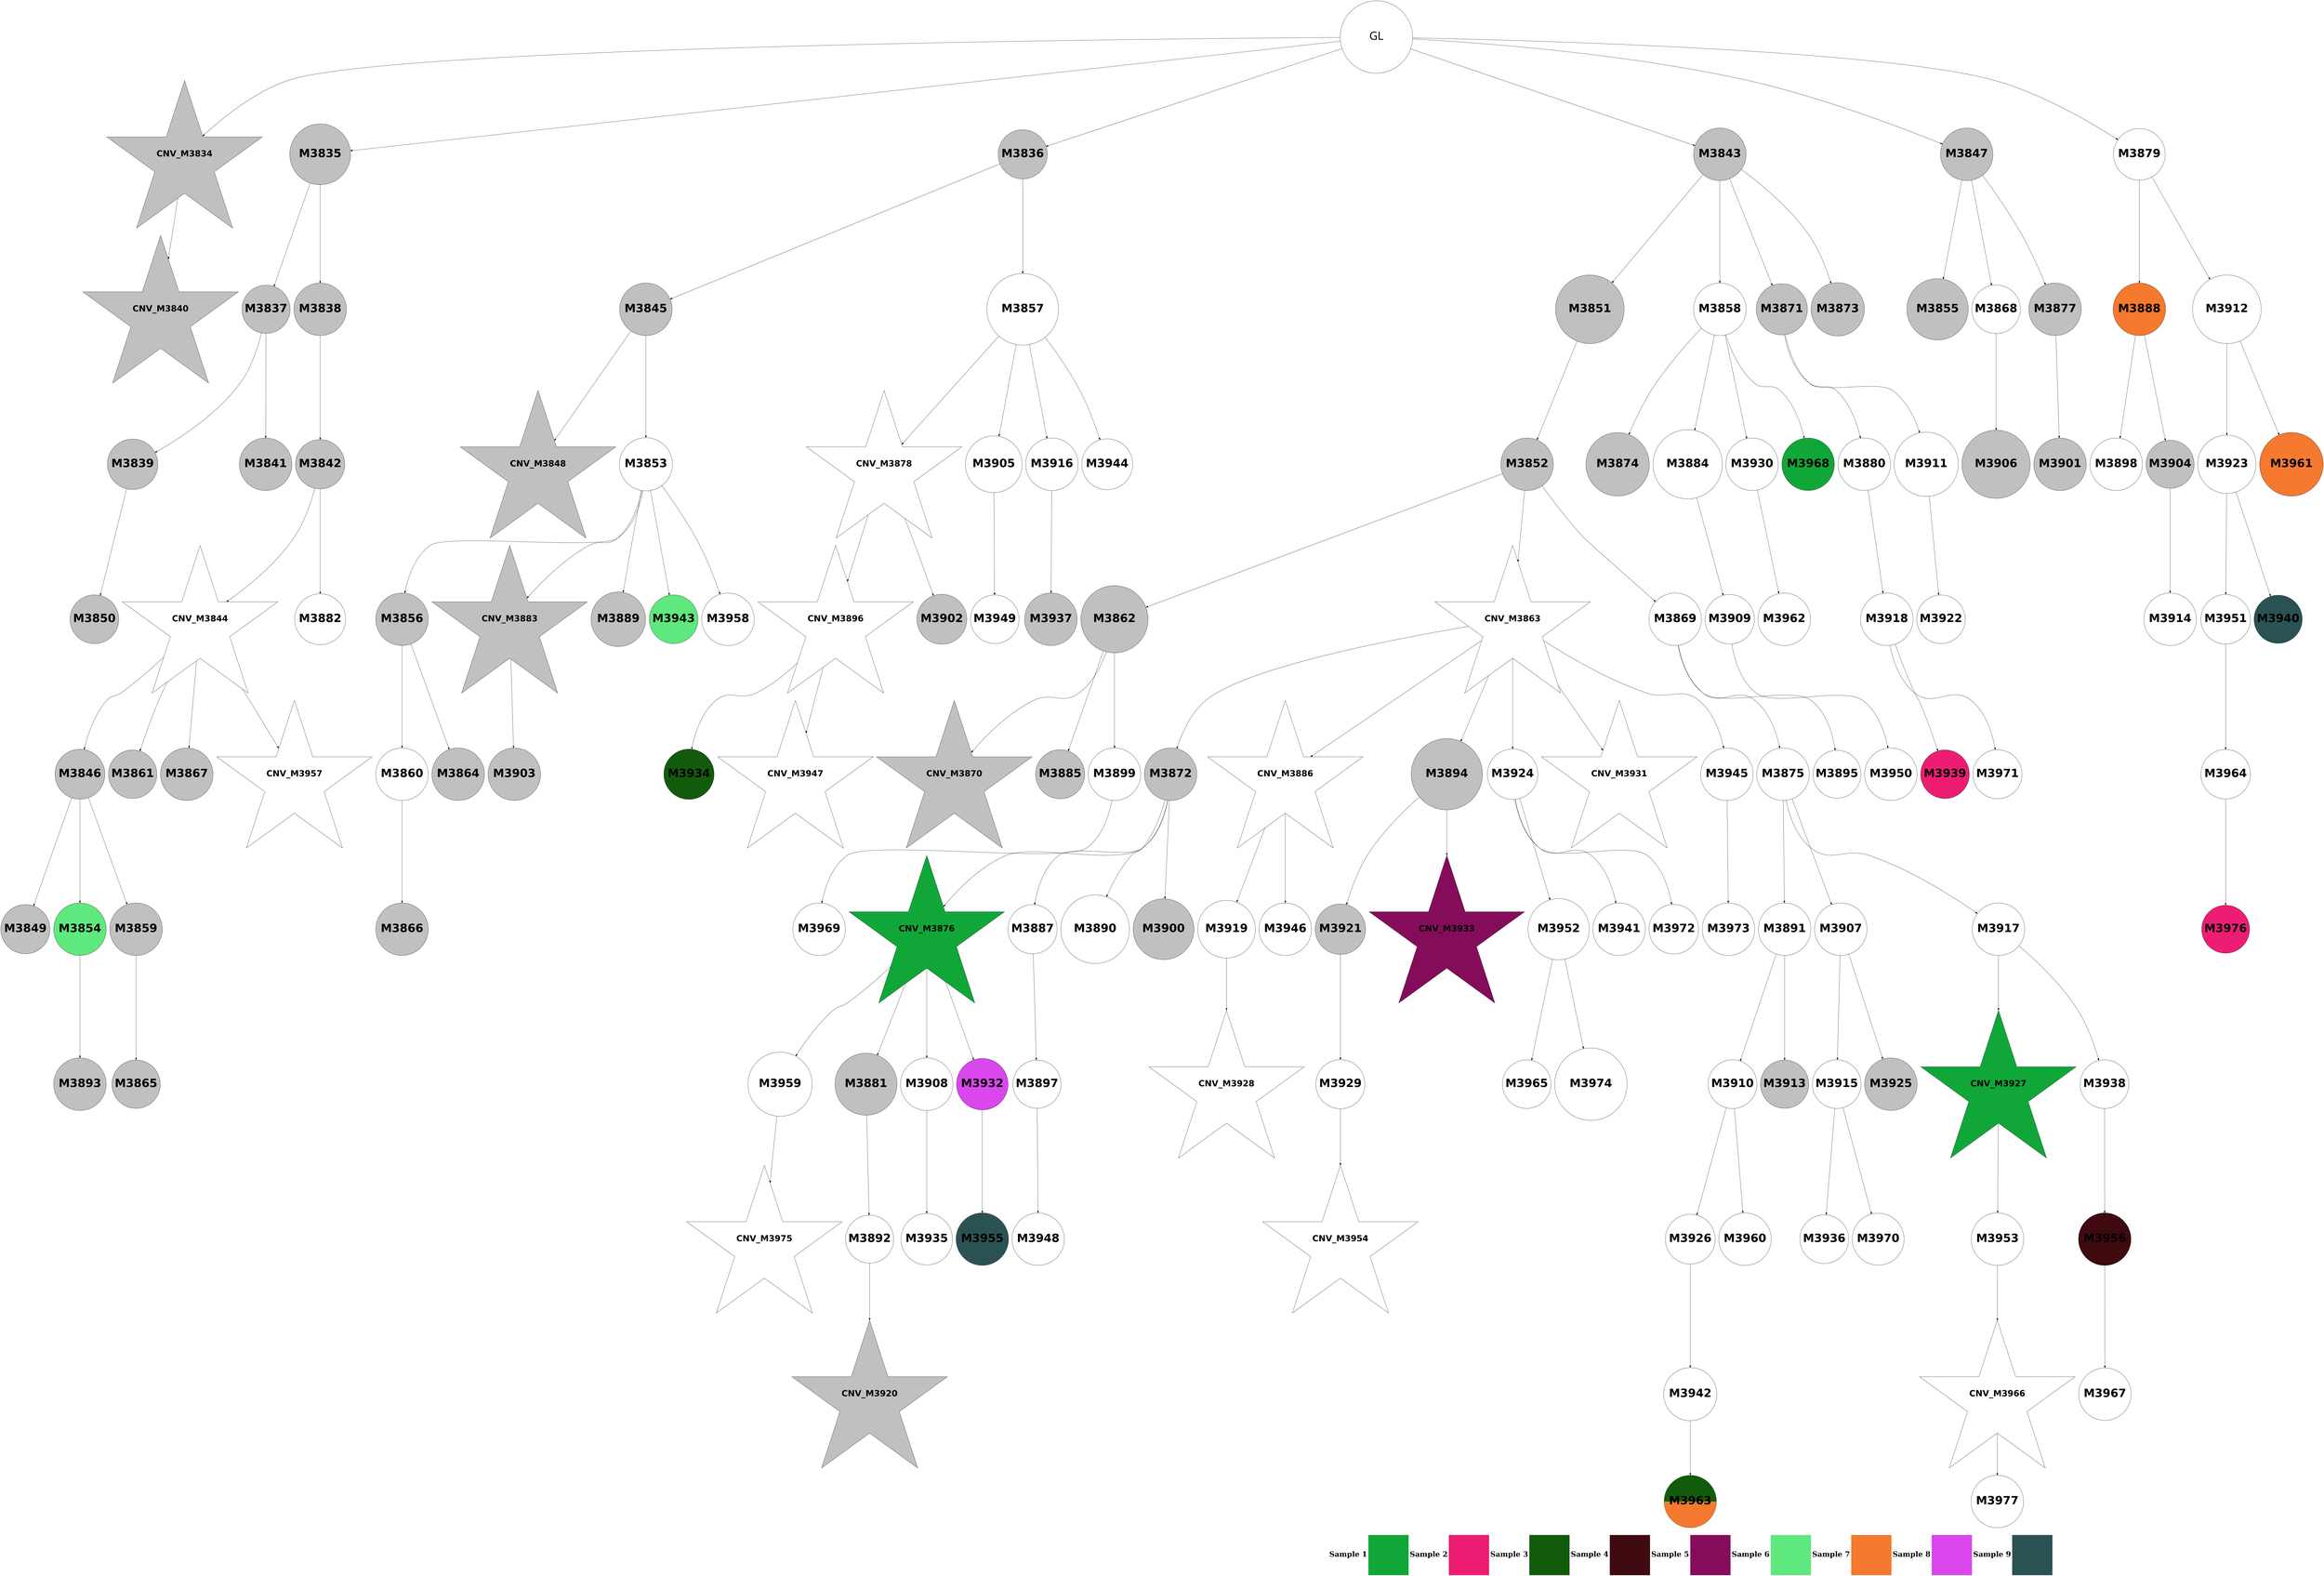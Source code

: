 digraph G { 
rankdir=TB;
3970 -> 3983;
3971 -> 3984;
3971 -> 3993;
3972 -> 3985;
3975 -> 3986;
3978 -> 3994;
3852 -> 3853;
3852 -> 3854;
3852 -> 3855;
3852 -> 3862;
3852 -> 3866;
3852 -> 3898;
3853 -> 3859;
3854 -> 3856;
3854 -> 3857;
3855 -> 3864;
3855 -> 3876;
3983 -> 3995;
3856 -> 3858;
3856 -> 3860;
3857 -> 3861;
3985 -> 3996;
3858 -> 3869;
3861 -> 3863;
3861 -> 3901;
3862 -> 3870;
3862 -> 3877;
3862 -> 3890;
3862 -> 3892;
3863 -> 3865;
3863 -> 3880;
3863 -> 3886;
3863 -> 3976;
3864 -> 3867;
3864 -> 3872;
3865 -> 3868;
3865 -> 3873;
3865 -> 3878;
3866 -> 3874;
3866 -> 3887;
3866 -> 3896;
3870 -> 3871;
3871 -> 3881;
3871 -> 3882;
3871 -> 3888;
3872 -> 3875;
3872 -> 3902;
3872 -> 3908;
3872 -> 3962;
3872 -> 3977;
3873 -> 3912;
3875 -> 3879;
3875 -> 3883;
3876 -> 3897;
3876 -> 3924;
3876 -> 3935;
3876 -> 3963;
3877 -> 3893;
3877 -> 3903;
3877 -> 3949;
3877 -> 3987;
3878 -> 3884;
3879 -> 3885;
3881 -> 3889;
3881 -> 3904;
3881 -> 3918;
3882 -> 3891;
3882 -> 3905;
3882 -> 3913;
3882 -> 3943;
3882 -> 3950;
3882 -> 3964;
3887 -> 3925;
3888 -> 3894;
3888 -> 3914;
3890 -> 3899;
3890 -> 3930;
3891 -> 3895;
3891 -> 3906;
3891 -> 3909;
3891 -> 3919;
3894 -> 3910;
3894 -> 3926;
3894 -> 3936;
3895 -> 3900;
3895 -> 3927;
3895 -> 3951;
3895 -> 3978;
3896 -> 3920;
3897 -> 3915;
3897 -> 3921;
3898 -> 3907;
3898 -> 3931;
3899 -> 3937;
3900 -> 3911;
3902 -> 3922;
3903 -> 3928;
3905 -> 3938;
3905 -> 3965;
3906 -> 3916;
3907 -> 3917;
3907 -> 3923;
3910 -> 3929;
3910 -> 3932;
3911 -> 3939;
3913 -> 3940;
3913 -> 3952;
3915 -> 3953;
3915 -> 3966;
3916 -> 3967;
3918 -> 3988;
3923 -> 3933;
3924 -> 3968;
3926 -> 3934;
3926 -> 3944;
3927 -> 3954;
3928 -> 3969;
3929 -> 3945;
3929 -> 3979;
3930 -> 3941;
3931 -> 3942;
3931 -> 3980;
3934 -> 3955;
3934 -> 3989;
3935 -> 3956;
3936 -> 3946;
3936 -> 3957;
3937 -> 3958;
3937 -> 3990;
3938 -> 3947;
3940 -> 3948;
3942 -> 3959;
3942 -> 3970;
3943 -> 3960;
3943 -> 3971;
3943 -> 3991;
3945 -> 3961;
3946 -> 3972;
3948 -> 3973;
3949 -> 3981;
3951 -> 3974;
3957 -> 3975;
3961 -> 3982;
3964 -> 3992;
3974 [shape=circle style=filled fillcolor="#2b5253" fontname="helvetica-bold" fontsize=56 label="M3955" width=1.68 height=2 ];
3959 [shape=circle style=filled fillcolor="#2b5253" fontname="helvetica-bold" fontsize=56 label="M3940" width=3.15 height=2 ];
3869 [shape=circle style=filled fillcolor=grey fontname="helvetica-bold" fontsize=56 label="M3850" width=2.85 height=2 ];
3975 [shape=circle style=filled fillcolor="#3f0a10" fontname="helvetica-bold" fontsize=56 label="M3956" width=0.27 height=2 ];
3893 [shape=circle style=filled fillcolor=grey fontname="helvetica-bold" fontsize=56 label="M3874" width=4.37 height=2 ];
3880 [shape=circle style=filled fillcolor=grey fontname="helvetica-bold" fontsize=56 label="M3861" width=3.1 height=2 ];
3901 [shape=circle style=filled fillcolor=white fontname="helvetica-bold" fontsize=56 label="M3882" width=2.26 height=2 ];
3904 [shape=circle style=filled fillcolor=grey fontname="helvetica-bold" fontsize=56 label="M3885" width=2.73 height=2 ];
3973 [shape=star style=filled fillcolor=white fontname="helvetica-bold" fontsize=42 label="CNV_M3954"];
3888 [shape=circle style=filled fillcolor=white fontname="helvetica-bold" fontsize=56 label="M3869" width=1.81 height=2 ];
3923 [shape=circle style=filled fillcolor=grey fontname="helvetica-bold" fontsize=56 label="M3904" width=3.26 height=2 ];
3964 [shape=circle style=filled fillcolor=white fontname="helvetica-bold" fontsize=56 label="M3945" width=0.37 height=2 ];
3957 [shape=circle style=filled fillcolor=white fontname="helvetica-bold" fontsize=56 label="M3938" width=2.96 height=2 ];
3926 [shape=circle style=filled fillcolor=white fontname="helvetica-bold" fontsize=56 label="M3907" width=1.18 height=2 ];
3892 [shape=circle style=filled fillcolor=grey fontname="helvetica-bold" fontsize=56 label="M3873" width=3.68 height=2 ];
3928 [shape=circle style=filled fillcolor=white fontname="helvetica-bold" fontsize=56 label="M3909" width=2.62 height=2 ];
3898 [shape=circle style=filled fillcolor=white fontname="helvetica-bold" fontsize=56 label="M3879" width=2.11 height=2 ];
3860 [shape=circle style=filled fillcolor=grey fontname="helvetica-bold" fontsize=56 label="M3841" width=1.73 height=2 ];
3948 [shape=circle style=filled fillcolor=white fontname="helvetica-bold" fontsize=56 label="M3929" width=2.74 height=2 ];
3874 [shape=circle style=filled fillcolor=grey fontname="helvetica-bold" fontsize=56 label="M3855" width=4.24 height=2 ];
3953 [shape=circle style=filled fillcolor="#125b0c" fontname="helvetica-bold" fontsize=56 label="M3934" width=2.4 height=2 ];
3862 [shape=circle style=filled fillcolor=grey fontname="helvetica-bold" fontsize=56 label="M3843" width=0.41 height=2 ];
3916 [shape=circle style=filled fillcolor=white fontname="helvetica-bold" fontsize=56 label="M3897" width=3.16 height=2 ];
3978 [shape=circle style=filled fillcolor=white fontname="helvetica-bold" fontsize=56 label="M3959" width=4.43 height=2 ];
3872 [shape=circle style=filled fillcolor=white fontname="helvetica-bold" fontsize=56 label="M3853" width=3.67 height=2 ];
3966 [shape=star style=filled fillcolor=white fontname="helvetica-bold" fontsize=42 label="CNV_M3947"];
3989 [shape=circle style=filled fillcolor=white fontname="helvetica-bold" fontsize=56 label="M3970" width=2.1 height=2 ];
3853 [shape=star style=filled fillcolor=grey fontname="helvetica-bold" fontsize=42 label="CNV_M3834"];
3987 [shape=circle style=filled fillcolor="#10a738" fontname="helvetica-bold" fontsize=56 label="M3968" width=0.99 height=2 ];
3935 [shape=circle style=filled fillcolor=white fontname="helvetica-bold" fontsize=56 label="M3916" width=0.08 height=2 ];
3940 [shape=circle style=filled fillcolor=grey fontname="helvetica-bold" fontsize=56 label="M3921" width=2.36 height=2 ];
3996 [shape=circle style=filled fillcolor=white fontname="helvetica-bold" fontsize=56 label="M3977" width=1.68 height=2 ];
3871 [shape=circle style=filled fillcolor=grey fontname="helvetica-bold" fontsize=56 label="M3852" width=0.96 height=2 ];
3861 [shape=circle style=filled fillcolor=grey fontname="helvetica-bold" fontsize=56 label="M3842" width=2.66 height=2 ];
3967 [shape=circle style=filled fillcolor=white fontname="helvetica-bold" fontsize=56 label="M3948" width=3.61 height=2 ];
3947 [shape=star style=filled fillcolor=white fontname="helvetica-bold" fontsize=42 label="CNV_M3928"];
3983 [shape=circle style=filled fillcolor=white fontname="helvetica-bold" fontsize=56 label="M3964" width=3.41 height=2 ];
3930 [shape=circle style=filled fillcolor=white fontname="helvetica-bold" fontsize=56 label="M3911" width=4.43 height=2 ];
3899 [shape=circle style=filled fillcolor=white fontname="helvetica-bold" fontsize=56 label="M3880" width=1.55 height=2 ];
3992 [shape=circle style=filled fillcolor=white fontname="helvetica-bold" fontsize=56 label="M3973" width=1.94 height=2 ];
3854 [shape=circle style=filled fillcolor=grey fontname="helvetica-bold" fontsize=56 label="M3835" width=4.2 height=2 ];
3919 [shape=circle style=filled fillcolor=grey fontname="helvetica-bold" fontsize=56 label="M3900" width=4.19 height=2 ];
3915 [shape=star style=filled fillcolor=white fontname="helvetica-bold" fontsize=42 label="CNV_M3896"];
3873 [shape=circle style=filled fillcolor="#5ee87d" fontname="helvetica-bold" fontsize=56 label="M3854" width=0.49 height=2 ];
3994 [shape=star style=filled fillcolor=white fontname="helvetica-bold" fontsize=42 label="CNV_M3975"];
3881 [shape=circle style=filled fillcolor=grey fontname="helvetica-bold" fontsize=56 label="M3862" width=4.64 height=2 ];
3885 [shape=circle style=filled fillcolor=grey fontname="helvetica-bold" fontsize=56 label="M3866" width=0.47 height=2 ];
3961 [shape=circle style=filled fillcolor=white fontname="helvetica-bold" fontsize=56 label="M3942" width=3.67 height=2 ];
3909 [shape=circle style=filled fillcolor=white fontname="helvetica-bold" fontsize=56 label="M3890" width=4.73 height=2 ];
3962 [shape=circle style=filled fillcolor="#5ee87d" fontname="helvetica-bold" fontsize=56 label="M3943" width=2.85 height=2 ];
3939 [shape=star style=filled fillcolor=grey fontname="helvetica-bold" fontsize=42 label="CNV_M3920"];
3918 [shape=circle style=filled fillcolor=white fontname="helvetica-bold" fontsize=56 label="M3899" width=1.25 height=2 ];
3875 [shape=circle style=filled fillcolor=grey fontname="helvetica-bold" fontsize=56 label="M3856" width=1.79 height=2 ];
3887 [shape=circle style=filled fillcolor=white fontname="helvetica-bold" fontsize=56 label="M3868" width=2.97 height=2 ];
3937 [shape=circle style=filled fillcolor=white fontname="helvetica-bold" fontsize=56 label="M3918" width=0.98 height=2 ];
3955 [shape=circle style=filled fillcolor=white fontname="helvetica-bold" fontsize=56 label="M3936" width=2.85 height=2 ];
3950 [shape=star style=filled fillcolor=white fontname="helvetica-bold" fontsize=42 label="CNV_M3931"];
3863 [shape=star style=filled fillcolor=white fontname="helvetica-bold" fontsize=42 label="CNV_M3844"];
3995 [shape=circle style=filled fillcolor="#ec1d72" fontname="helvetica-bold" fontsize=56 label="M3976" width=3.31 height=2 ];
3954 [shape=circle style=filled fillcolor=white fontname="helvetica-bold" fontsize=56 label="M3935" width=2.14 height=2 ];
3882 [shape=star style=filled fillcolor=white fontname="helvetica-bold" fontsize=42 label="CNV_M3863"];
3936 [shape=circle style=filled fillcolor=white fontname="helvetica-bold" fontsize=56 label="M3917" width=1.21 height=2 ];
3986 [shape=circle style=filled fillcolor=white fontname="helvetica-bold" fontsize=56 label="M3967" width=1.64 height=2 ];
3963 [shape=circle style=filled fillcolor=white fontname="helvetica-bold" fontsize=56 label="M3944" width=2.25 height=2 ];
3900 [shape=circle style=filled fillcolor=grey fontname="helvetica-bold" fontsize=56 label="M3881" width=4.28 height=2 ];
3870 [shape=circle style=filled fillcolor=grey fontname="helvetica-bold" fontsize=56 label="M3851" width=4.73 height=2 ];
3976 [shape=star style=filled fillcolor=white fontname="helvetica-bold" fontsize=42 label="CNV_M3957"];
3920 [shape=circle style=filled fillcolor=grey fontname="helvetica-bold" fontsize=56 label="M3901" width=1.2 height=2 ];
3865 [shape=circle style=filled fillcolor=grey fontname="helvetica-bold" fontsize=56 label="M3846" width=3.44 height=2 ];
3878 [shape=circle style=filled fillcolor=grey fontname="helvetica-bold" fontsize=56 label="M3859" width=1.42 height=2 ];
3913 [shape=circle style=filled fillcolor=grey fontname="helvetica-bold" fontsize=56 label="M3894" width=4.91 height=2 ];
3958 [shape=circle style=filled fillcolor="#ec1d72" fontname="helvetica-bold" fontsize=56 label="M3939" width=2.96 height=2 ];
3945 [shape=circle style=filled fillcolor=white fontname="helvetica-bold" fontsize=56 label="M3926" width=2.52 height=2 ];
3938 [shape=circle style=filled fillcolor=white fontname="helvetica-bold" fontsize=56 label="M3919" width=3.98 height=2 ];
3859 [shape=star style=filled fillcolor=grey fontname="helvetica-bold" fontsize=42 label="CNV_M3840"];
3991 [shape=circle style=filled fillcolor=white fontname="helvetica-bold" fontsize=56 label="M3972" width=2.54 height=2 ];
3914 [shape=circle style=filled fillcolor=white fontname="helvetica-bold" fontsize=56 label="M3895" width=3.31 height=2 ];
3990 [shape=circle style=filled fillcolor=white fontname="helvetica-bold" fontsize=56 label="M3971" width=2.75 height=2 ];
3977 [shape=circle style=filled fillcolor=white fontname="helvetica-bold" fontsize=56 label="M3958" width=1.58 height=2 ];
3908 [shape=circle style=filled fillcolor=grey fontname="helvetica-bold" fontsize=56 label="M3889" width=3.77 height=2 ];
3982 [shape=circle style=wedged color="#125b0c:#f5792e" fontname="helvetica-bold" fontsize=56 label="M3963" width=0.27 height=2 ];
3895 [shape=star style=filled fillcolor="#10a738" fontname="helvetica-bold" fontsize=42 label="CNV_M3876"];
3929 [shape=circle style=filled fillcolor=white fontname="helvetica-bold" fontsize=56 label="M3910" width=2.89 height=2 ];
3852 [label="GL" fontname="arial-bold" fontsize=56 width=5 height=5];
3927 [shape=circle style=filled fillcolor=white fontname="helvetica-bold" fontsize=56 label="M3908" width=1.87 height=2 ];
3922 [shape=circle style=filled fillcolor=grey fontname="helvetica-bold" fontsize=56 label="M3903" width=0.59 height=2 ];
3980 [shape=circle style=filled fillcolor="#f5792e" fontname="helvetica-bold" fontsize=56 label="M3961" width=4.39 height=2 ];
3988 [shape=circle style=filled fillcolor=white fontname="helvetica-bold" fontsize=56 label="M3969" width=1.83 height=2 ];
3965 [shape=circle style=filled fillcolor=white fontname="helvetica-bold" fontsize=56 label="M3946" width=0.45 height=2 ];
3894 [shape=circle style=filled fillcolor=white fontname="helvetica-bold" fontsize=56 label="M3875" width=0.44 height=2 ];
3993 [shape=circle style=filled fillcolor=white fontname="helvetica-bold" fontsize=56 label="M3974" width=5 height=2 ];
3951 [shape=circle style=filled fillcolor="#d947ed" fontname="helvetica-bold" fontsize=56 label="M3932" width=3.55 height=2 ];
3917 [shape=circle style=filled fillcolor=white fontname="helvetica-bold" fontsize=56 label="M3898" width=1.87 height=2 ];
3867 [shape=star style=filled fillcolor=grey fontname="helvetica-bold" fontsize=42 label="CNV_M3848"];
3925 [shape=circle style=filled fillcolor=grey fontname="helvetica-bold" fontsize=56 label="M3906" width=4.71 height=2 ];
3943 [shape=circle style=filled fillcolor=white fontname="helvetica-bold" fontsize=56 label="M3924" width=2.34 height=2 ];
3856 [shape=circle style=filled fillcolor=grey fontname="helvetica-bold" fontsize=56 label="M3837" width=3.15 height=2 ];
3858 [shape=circle style=filled fillcolor=grey fontname="helvetica-bold" fontsize=56 label="M3839" width=2.34 height=2 ];
3884 [shape=circle style=filled fillcolor=grey fontname="helvetica-bold" fontsize=56 label="M3865" width=3.1 height=2 ];
3903 [shape=circle style=filled fillcolor=white fontname="helvetica-bold" fontsize=56 label="M3884" width=4.78 height=2 ];
3960 [shape=circle style=filled fillcolor=white fontname="helvetica-bold" fontsize=56 label="M3941" width=0.52 height=2 ];
3971 [shape=circle style=filled fillcolor=white fontname="helvetica-bold" fontsize=56 label="M3952" width=4.22 height=2 ];
3912 [shape=circle style=filled fillcolor=grey fontname="helvetica-bold" fontsize=56 label="M3893" width=0.65 height=2 ];
3855 [shape=circle style=filled fillcolor=grey fontname="helvetica-bold" fontsize=56 label="M3836" width=2.72 height=2 ];
3902 [shape=star style=filled fillcolor=grey fontname="helvetica-bold" fontsize=42 label="CNV_M3883"];
3969 [shape=circle style=filled fillcolor=white fontname="helvetica-bold" fontsize=56 label="M3950" width=1.04 height=2 ];
3897 [shape=star style=filled fillcolor=white fontname="helvetica-bold" fontsize=42 label="CNV_M3878"];
3877 [shape=circle style=filled fillcolor=white fontname="helvetica-bold" fontsize=56 label="M3858" width=3.63 height=2 ];
3946 [shape=star style=filled fillcolor="#10a738" fontname="helvetica-bold" fontsize=42 label="CNV_M3927"];
3931 [shape=circle style=filled fillcolor=white fontname="helvetica-bold" fontsize=56 label="M3912" width=4.74 height=2 ];
3876 [shape=circle style=filled fillcolor=white fontname="helvetica-bold" fontsize=56 label="M3857" width=4.94 height=2 ];
3864 [shape=circle style=filled fillcolor=grey fontname="helvetica-bold" fontsize=56 label="M3845" width=0.96 height=2 ];
3934 [shape=circle style=filled fillcolor=white fontname="helvetica-bold" fontsize=56 label="M3915" width=2.92 height=2 ];
3933 [shape=circle style=filled fillcolor=white fontname="helvetica-bold" fontsize=56 label="M3914" width=0.94 height=2 ];
3866 [shape=circle style=filled fillcolor=grey fontname="helvetica-bold" fontsize=56 label="M3847" width=0.18 height=2 ];
3981 [shape=circle style=filled fillcolor=white fontname="helvetica-bold" fontsize=56 label="M3962" width=1.66 height=2 ];
3984 [shape=circle style=filled fillcolor=white fontname="helvetica-bold" fontsize=56 label="M3965" width=2.95 height=2 ];
3924 [shape=circle style=filled fillcolor=white fontname="helvetica-bold" fontsize=56 label="M3905" width=3.92 height=2 ];
3906 [shape=circle style=filled fillcolor=white fontname="helvetica-bold" fontsize=56 label="M3887" width=2.72 height=2 ];
3891 [shape=circle style=filled fillcolor=grey fontname="helvetica-bold" fontsize=56 label="M3872" width=1.61 height=2 ];
3879 [shape=circle style=filled fillcolor=white fontname="helvetica-bold" fontsize=56 label="M3860" width=0.03 height=2 ];
3890 [shape=circle style=filled fillcolor=grey fontname="helvetica-bold" fontsize=56 label="M3871" width=3.53 height=2 ];
3907 [shape=circle style=filled fillcolor="#f5792e" fontname="helvetica-bold" fontsize=56 label="M3888" width=0.2 height=2 ];
3944 [shape=circle style=filled fillcolor=grey fontname="helvetica-bold" fontsize=56 label="M3925" width=0.39 height=2 ];
3970 [shape=circle style=filled fillcolor=white fontname="helvetica-bold" fontsize=56 label="M3951" width=2.59 height=2 ];
3921 [shape=circle style=filled fillcolor=grey fontname="helvetica-bold" fontsize=56 label="M3902" width=3.45 height=2 ];
3941 [shape=circle style=filled fillcolor=white fontname="helvetica-bold" fontsize=56 label="M3922" width=2.99 height=2 ];
3979 [shape=circle style=filled fillcolor=white fontname="helvetica-bold" fontsize=56 label="M3960" width=1.51 height=2 ];
3886 [shape=circle style=filled fillcolor=grey fontname="helvetica-bold" fontsize=56 label="M3867" width=1.08 height=2 ];
3968 [shape=circle style=filled fillcolor=white fontname="helvetica-bold" fontsize=56 label="M3949" width=2.98 height=2 ];
3942 [shape=circle style=filled fillcolor=white fontname="helvetica-bold" fontsize=56 label="M3923" width=4.03 height=2 ];
3952 [shape=star style=filled fillcolor="#850c5a" fontname="helvetica-bold" fontsize=42 label="CNV_M3933"];
3972 [shape=circle style=filled fillcolor=white fontname="helvetica-bold" fontsize=56 label="M3953" width=1.07 height=2 ];
3932 [shape=circle style=filled fillcolor=grey fontname="helvetica-bold" fontsize=56 label="M3913" width=3.2 height=2 ];
3985 [shape=star style=filled fillcolor=white fontname="helvetica-bold" fontsize=42 label="CNV_M3966"];
3857 [shape=circle style=filled fillcolor=grey fontname="helvetica-bold" fontsize=56 label="M3838" width=1.68 height=2 ];
3911 [shape=circle style=filled fillcolor=white fontname="helvetica-bold" fontsize=56 label="M3892" width=3.29 height=2 ];
3910 [shape=circle style=filled fillcolor=white fontname="helvetica-bold" fontsize=56 label="M3891" width=0.92 height=2 ];
3889 [shape=star style=filled fillcolor=grey fontname="helvetica-bold" fontsize=42 label="CNV_M3870"];
3868 [shape=circle style=filled fillcolor=grey fontname="helvetica-bold" fontsize=56 label="M3849" width=2.68 height=2 ];
3905 [shape=star style=filled fillcolor=white fontname="helvetica-bold" fontsize=42 label="CNV_M3886"];
3956 [shape=circle style=filled fillcolor=grey fontname="helvetica-bold" fontsize=56 label="M3937" width=3.63 height=2 ];
3949 [shape=circle style=filled fillcolor=white fontname="helvetica-bold" fontsize=56 label="M3930" width=0.77 height=2 ];
3883 [shape=circle style=filled fillcolor=grey fontname="helvetica-bold" fontsize=56 label="M3864" width=1.87 height=2 ];
3896 [shape=circle style=filled fillcolor=grey fontname="helvetica-bold" fontsize=56 label="M3877" width=1.93 height=2 ];
{rank=sink;
Legend[shape=none, margin=0, label=<<TABLE border="0" cellborder="0" cellspacing="0"> 
<TR><TD width="200" height="200" colspan="1"><FONT POINT-SIZE="36.0"><B>Sample 1</B></FONT></TD><TD width="200" height="200" colspan="1" BGCOLOR="#10a738"></TD>
<TD width="200" height="200" colspan="1"><FONT POINT-SIZE="36.0"><B>Sample 2</B></FONT></TD><TD width="200" height="200" colspan="1" BGCOLOR="#ec1d72"></TD>
<TD width="200" height="200" colspan="1"><FONT POINT-SIZE="36.0"><B>Sample 3</B></FONT></TD><TD width="200" height="200" colspan="1" BGCOLOR="#125b0c"></TD>
<TD width="200" height="200" colspan="1"><FONT POINT-SIZE="36.0"><B>Sample 4</B></FONT></TD><TD width="200" height="200" colspan="1" BGCOLOR="#3f0a10"></TD>
<TD width="200" height="200" colspan="1"><FONT POINT-SIZE="36.0"><B>Sample 5</B></FONT></TD><TD width="200" height="200" colspan="1" BGCOLOR="#850c5a"></TD>
<TD width="200" height="200" colspan="1"><FONT POINT-SIZE="36.0"><B>Sample 6</B></FONT></TD><TD width="200" height="200" colspan="1" BGCOLOR="#5ee87d"></TD>
<TD width="200" height="200" colspan="1"><FONT POINT-SIZE="36.0"><B>Sample 7</B></FONT></TD><TD width="200" height="200" colspan="1" BGCOLOR="#f5792e"></TD>
<TD width="200" height="200" colspan="1"><FONT POINT-SIZE="36.0"><B>Sample 8</B></FONT></TD><TD width="200" height="200" colspan="1" BGCOLOR="#d947ed"></TD>
<TD width="200" height="200" colspan="1"><FONT POINT-SIZE="36.0"><B>Sample 9</B></FONT></TD><TD width="200" height="200" colspan="1" BGCOLOR="#2b5253"></TD>
</TR></TABLE>>];
} 
}